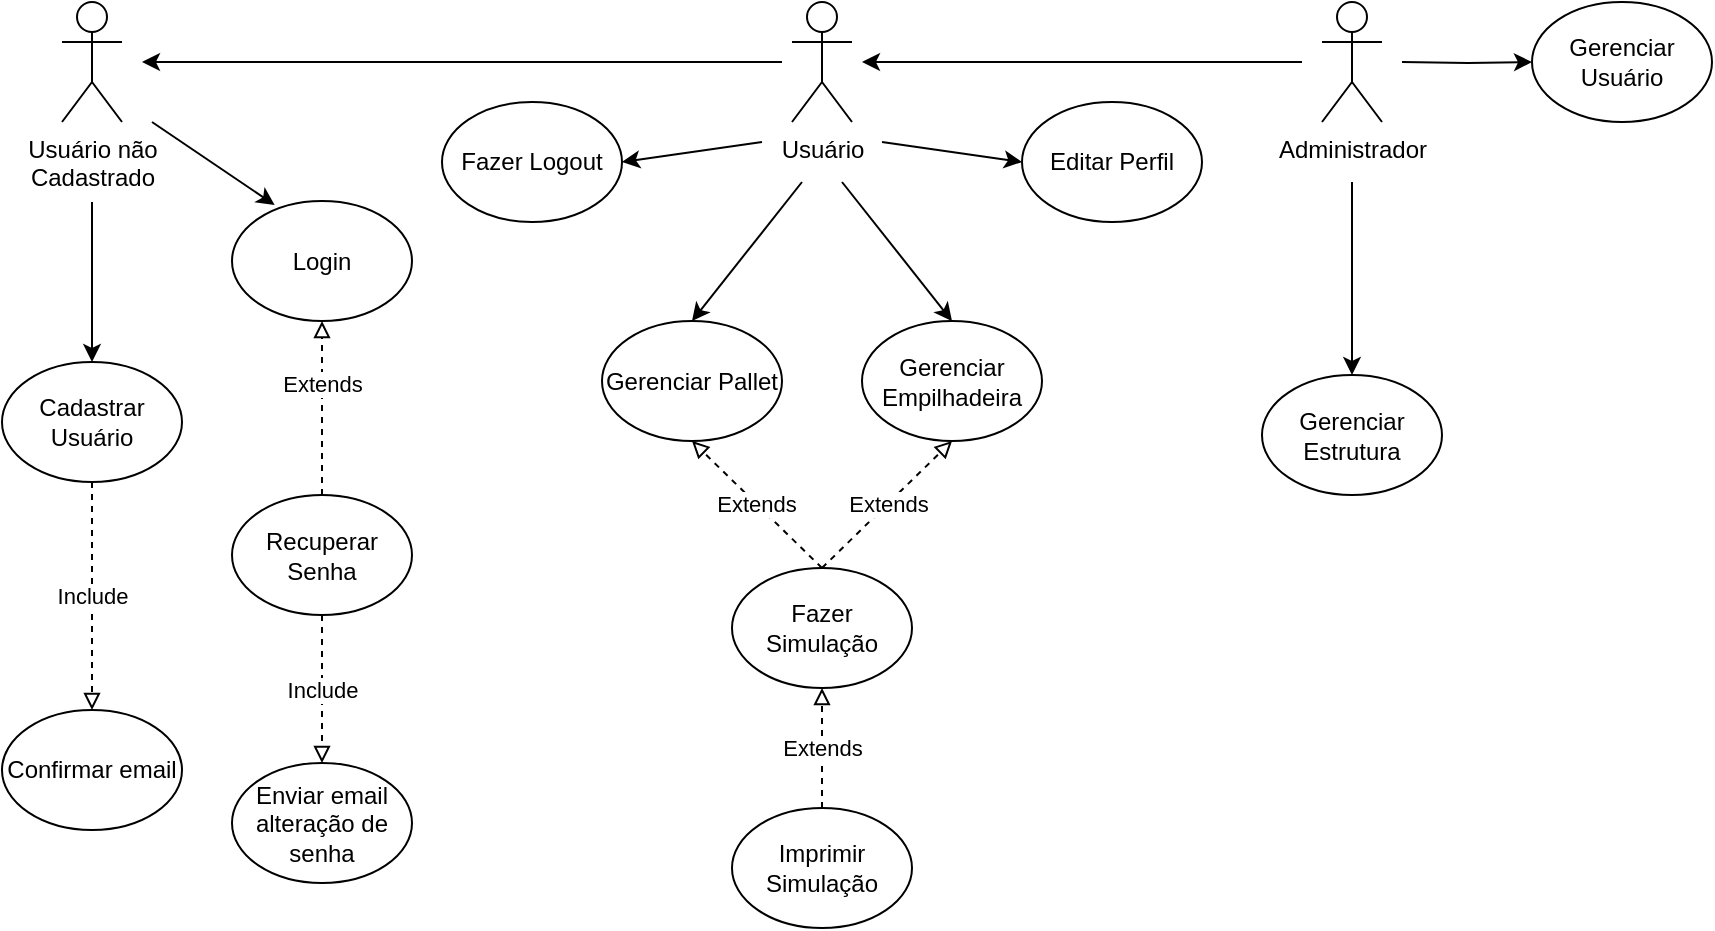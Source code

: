 <mxfile version="28.2.7">
  <diagram name="Cadastro de Contatos UML" id="CtMI1O94lR7FsDbO_B6h">
    <mxGraphModel dx="1489" dy="753" grid="1" gridSize="10" guides="1" tooltips="1" connect="1" arrows="1" fold="1" page="1" pageScale="1" pageWidth="1169" pageHeight="827" math="0" shadow="0">
      <root>
        <mxCell id="0" />
        <mxCell id="1" parent="0" />
        <mxCell id="BOJG5-k8it2eCHu_wFMf-64" value="Usuário" style="shape=umlActor;verticalLabelPosition=bottom;verticalAlign=top;html=1;outlineConnect=0;" parent="1" vertex="1">
          <mxGeometry x="552" y="40" width="30" height="60" as="geometry" />
        </mxCell>
        <mxCell id="BOJG5-k8it2eCHu_wFMf-66" style="edgeStyle=orthogonalEdgeStyle;rounded=0;orthogonalLoop=1;jettySize=auto;html=1;entryX=0;entryY=0.5;entryDx=0;entryDy=0;" parent="1" target="BOJG5-k8it2eCHu_wFMf-80" edge="1">
          <mxGeometry relative="1" as="geometry">
            <mxPoint x="857" y="70" as="sourcePoint" />
          </mxGeometry>
        </mxCell>
        <mxCell id="BOJG5-k8it2eCHu_wFMf-67" value="Administrador" style="shape=umlActor;verticalLabelPosition=bottom;verticalAlign=top;html=1;outlineConnect=0;" parent="1" vertex="1">
          <mxGeometry x="817" y="40" width="30" height="60" as="geometry" />
        </mxCell>
        <mxCell id="BOJG5-k8it2eCHu_wFMf-68" value="Cadastrar Usuário" style="ellipse;whiteSpace=wrap;html=1;" parent="1" vertex="1">
          <mxGeometry x="157" y="220" width="90" height="60" as="geometry" />
        </mxCell>
        <mxCell id="BOJG5-k8it2eCHu_wFMf-69" value="Confirmar email" style="ellipse;whiteSpace=wrap;html=1;" parent="1" vertex="1">
          <mxGeometry x="157" y="394" width="90" height="60" as="geometry" />
        </mxCell>
        <mxCell id="BOJG5-k8it2eCHu_wFMf-72" value="Login" style="ellipse;whiteSpace=wrap;html=1;" parent="1" vertex="1">
          <mxGeometry x="272" y="139.5" width="90" height="60" as="geometry" />
        </mxCell>
        <mxCell id="BOJG5-k8it2eCHu_wFMf-73" value="Gerenciar Pallet" style="ellipse;whiteSpace=wrap;html=1;" parent="1" vertex="1">
          <mxGeometry x="457" y="199.5" width="90" height="60" as="geometry" />
        </mxCell>
        <mxCell id="BOJG5-k8it2eCHu_wFMf-74" value="Gerenciar Empilhadeira" style="ellipse;whiteSpace=wrap;html=1;" parent="1" vertex="1">
          <mxGeometry x="587" y="199.5" width="90" height="60" as="geometry" />
        </mxCell>
        <mxCell id="BOJG5-k8it2eCHu_wFMf-75" value="Gerenciar Estrutura" style="ellipse;whiteSpace=wrap;html=1;" parent="1" vertex="1">
          <mxGeometry x="787" y="226.5" width="90" height="60" as="geometry" />
        </mxCell>
        <mxCell id="BOJG5-k8it2eCHu_wFMf-76" value="Fazer Simulação" style="ellipse;whiteSpace=wrap;html=1;" parent="1" vertex="1">
          <mxGeometry x="522" y="323" width="90" height="60" as="geometry" />
        </mxCell>
        <mxCell id="BOJG5-k8it2eCHu_wFMf-77" value="Fazer Logout" style="ellipse;whiteSpace=wrap;html=1;" parent="1" vertex="1">
          <mxGeometry x="377" y="90" width="90" height="60" as="geometry" />
        </mxCell>
        <mxCell id="BOJG5-k8it2eCHu_wFMf-78" value="Recuperar Senha" style="ellipse;whiteSpace=wrap;html=1;" parent="1" vertex="1">
          <mxGeometry x="272" y="286.5" width="90" height="60" as="geometry" />
        </mxCell>
        <mxCell id="BOJG5-k8it2eCHu_wFMf-79" value="Enviar email alteração de senha" style="ellipse;whiteSpace=wrap;html=1;" parent="1" vertex="1">
          <mxGeometry x="272" y="420.5" width="90" height="60" as="geometry" />
        </mxCell>
        <mxCell id="BOJG5-k8it2eCHu_wFMf-80" value="Gerenciar Usuário" style="ellipse;whiteSpace=wrap;html=1;" parent="1" vertex="1">
          <mxGeometry x="922" y="40" width="90" height="60" as="geometry" />
        </mxCell>
        <mxCell id="BOJG5-k8it2eCHu_wFMf-81" value="Editar Perfil" style="ellipse;whiteSpace=wrap;html=1;" parent="1" vertex="1">
          <mxGeometry x="667" y="90" width="90" height="60" as="geometry" />
        </mxCell>
        <mxCell id="BOJG5-k8it2eCHu_wFMf-82" value="Imprimir Simulação" style="ellipse;whiteSpace=wrap;html=1;" parent="1" vertex="1">
          <mxGeometry x="522" y="443" width="90" height="60" as="geometry" />
        </mxCell>
        <mxCell id="BOJG5-k8it2eCHu_wFMf-83" value="Include" style="endArrow=block;endFill=0;html=1;rounded=0;exitX=0.5;exitY=1;exitDx=0;exitDy=0;entryX=0.5;entryY=0;entryDx=0;entryDy=0;dashed=1;" parent="1" source="BOJG5-k8it2eCHu_wFMf-68" target="BOJG5-k8it2eCHu_wFMf-69" edge="1">
          <mxGeometry width="160" relative="1" as="geometry">
            <mxPoint x="247" y="310" as="sourcePoint" />
            <mxPoint x="407" y="310" as="targetPoint" />
          </mxGeometry>
        </mxCell>
        <mxCell id="BOJG5-k8it2eCHu_wFMf-84" value="Extends" style="endArrow=block;endFill=0;html=1;rounded=0;exitX=0.5;exitY=0;exitDx=0;exitDy=0;entryX=0.5;entryY=1;entryDx=0;entryDy=0;dashed=1;" parent="1" source="BOJG5-k8it2eCHu_wFMf-78" target="BOJG5-k8it2eCHu_wFMf-72" edge="1">
          <mxGeometry x="0.278" width="160" relative="1" as="geometry">
            <mxPoint x="462" y="329.5" as="sourcePoint" />
            <mxPoint x="717" y="189.5" as="targetPoint" />
            <Array as="points" />
            <mxPoint as="offset" />
          </mxGeometry>
        </mxCell>
        <mxCell id="BOJG5-k8it2eCHu_wFMf-85" value="Include" style="endArrow=block;endFill=0;html=1;rounded=0;exitX=0.5;exitY=1;exitDx=0;exitDy=0;entryX=0.5;entryY=0;entryDx=0;entryDy=0;dashed=1;" parent="1" source="BOJG5-k8it2eCHu_wFMf-78" target="BOJG5-k8it2eCHu_wFMf-79" edge="1">
          <mxGeometry width="160" relative="1" as="geometry">
            <mxPoint x="212" y="575.5" as="sourcePoint" />
            <mxPoint x="372" y="575.5" as="targetPoint" />
          </mxGeometry>
        </mxCell>
        <mxCell id="BOJG5-k8it2eCHu_wFMf-86" value="Extends" style="endArrow=block;endFill=0;html=1;rounded=0;exitX=0.5;exitY=0;exitDx=0;exitDy=0;entryX=0.5;entryY=1;entryDx=0;entryDy=0;dashed=1;" parent="1" source="BOJG5-k8it2eCHu_wFMf-76" target="BOJG5-k8it2eCHu_wFMf-73" edge="1">
          <mxGeometry width="160" relative="1" as="geometry">
            <mxPoint x="492" y="323" as="sourcePoint" />
            <mxPoint x="652" y="323" as="targetPoint" />
          </mxGeometry>
        </mxCell>
        <mxCell id="BOJG5-k8it2eCHu_wFMf-87" value="Extends" style="endArrow=block;endFill=0;html=1;rounded=0;entryX=0.5;entryY=1;entryDx=0;entryDy=0;exitX=0.5;exitY=0;exitDx=0;exitDy=0;dashed=1;" parent="1" source="BOJG5-k8it2eCHu_wFMf-76" target="BOJG5-k8it2eCHu_wFMf-74" edge="1">
          <mxGeometry width="160" relative="1" as="geometry">
            <mxPoint x="492" y="323" as="sourcePoint" />
            <mxPoint x="652" y="323" as="targetPoint" />
          </mxGeometry>
        </mxCell>
        <mxCell id="BOJG5-k8it2eCHu_wFMf-88" value="Extends" style="endArrow=block;endFill=0;html=1;rounded=0;exitX=0.5;exitY=0;exitDx=0;exitDy=0;entryX=0.5;entryY=1;entryDx=0;entryDy=0;dashed=1;" parent="1" source="BOJG5-k8it2eCHu_wFMf-82" target="BOJG5-k8it2eCHu_wFMf-76" edge="1">
          <mxGeometry width="160" relative="1" as="geometry">
            <mxPoint x="545" y="373" as="sourcePoint" />
            <mxPoint x="705" y="373" as="targetPoint" />
          </mxGeometry>
        </mxCell>
        <mxCell id="zOrnugSZTZHdujEm2ETA-1" value="Usuário não&lt;div&gt;Cadastrado&lt;/div&gt;" style="shape=umlActor;verticalLabelPosition=bottom;verticalAlign=top;html=1;outlineConnect=0;" parent="1" vertex="1">
          <mxGeometry x="187" y="40" width="30" height="60" as="geometry" />
        </mxCell>
        <mxCell id="zOrnugSZTZHdujEm2ETA-2" value="" style="endArrow=classic;html=1;rounded=0;" parent="1" edge="1">
          <mxGeometry width="50" height="50" relative="1" as="geometry">
            <mxPoint x="807" y="70" as="sourcePoint" />
            <mxPoint x="587" y="70" as="targetPoint" />
          </mxGeometry>
        </mxCell>
        <mxCell id="zOrnugSZTZHdujEm2ETA-4" value="" style="endArrow=classic;html=1;rounded=0;entryX=0.5;entryY=0;entryDx=0;entryDy=0;" parent="1" target="BOJG5-k8it2eCHu_wFMf-68" edge="1">
          <mxGeometry width="50" height="50" relative="1" as="geometry">
            <mxPoint x="202" y="140" as="sourcePoint" />
            <mxPoint x="467" y="460" as="targetPoint" />
            <Array as="points" />
          </mxGeometry>
        </mxCell>
        <mxCell id="zOrnugSZTZHdujEm2ETA-5" value="" style="endArrow=classic;html=1;rounded=0;" parent="1" edge="1">
          <mxGeometry width="50" height="50" relative="1" as="geometry">
            <mxPoint x="547" y="70" as="sourcePoint" />
            <mxPoint x="227" y="70" as="targetPoint" />
          </mxGeometry>
        </mxCell>
        <mxCell id="zOrnugSZTZHdujEm2ETA-7" value="" style="endArrow=classic;html=1;rounded=0;entryX=0;entryY=0.5;entryDx=0;entryDy=0;" parent="1" target="BOJG5-k8it2eCHu_wFMf-81" edge="1">
          <mxGeometry width="50" height="50" relative="1" as="geometry">
            <mxPoint x="597" y="110" as="sourcePoint" />
            <mxPoint x="622" y="350" as="targetPoint" />
            <Array as="points" />
          </mxGeometry>
        </mxCell>
        <mxCell id="zOrnugSZTZHdujEm2ETA-8" value="" style="endArrow=classic;html=1;rounded=0;entryX=0.5;entryY=0;entryDx=0;entryDy=0;" parent="1" target="BOJG5-k8it2eCHu_wFMf-73" edge="1">
          <mxGeometry width="50" height="50" relative="1" as="geometry">
            <mxPoint x="557" y="130" as="sourcePoint" />
            <mxPoint x="422" y="400" as="targetPoint" />
            <Array as="points" />
          </mxGeometry>
        </mxCell>
        <mxCell id="zOrnugSZTZHdujEm2ETA-9" value="" style="endArrow=classic;html=1;rounded=0;entryX=0.5;entryY=0;entryDx=0;entryDy=0;" parent="1" target="BOJG5-k8it2eCHu_wFMf-74" edge="1">
          <mxGeometry width="50" height="50" relative="1" as="geometry">
            <mxPoint x="577" y="130" as="sourcePoint" />
            <mxPoint x="512" y="400" as="targetPoint" />
            <Array as="points" />
          </mxGeometry>
        </mxCell>
        <mxCell id="RkcLDNcNKA3gkHJIEeCq-1" value="" style="endArrow=classic;html=1;rounded=0;entryX=1;entryY=0.5;entryDx=0;entryDy=0;" parent="1" target="BOJG5-k8it2eCHu_wFMf-77" edge="1">
          <mxGeometry width="50" height="50" relative="1" as="geometry">
            <mxPoint x="537" y="110" as="sourcePoint" />
            <mxPoint x="567" y="180" as="targetPoint" />
          </mxGeometry>
        </mxCell>
        <mxCell id="RkcLDNcNKA3gkHJIEeCq-2" value="" style="endArrow=classic;html=1;rounded=0;entryX=0.237;entryY=0.033;entryDx=0;entryDy=0;entryPerimeter=0;" parent="1" target="BOJG5-k8it2eCHu_wFMf-72" edge="1">
          <mxGeometry width="50" height="50" relative="1" as="geometry">
            <mxPoint x="232" y="100" as="sourcePoint" />
            <mxPoint x="392" y="100" as="targetPoint" />
          </mxGeometry>
        </mxCell>
        <mxCell id="yzd-2boKjAg2FfLUYGsk-2" value="" style="endArrow=classic;html=1;rounded=0;entryX=0.5;entryY=0;entryDx=0;entryDy=0;" edge="1" parent="1" target="BOJG5-k8it2eCHu_wFMf-75">
          <mxGeometry width="50" height="50" relative="1" as="geometry">
            <mxPoint x="832" y="130" as="sourcePoint" />
            <mxPoint x="827" y="220" as="targetPoint" />
          </mxGeometry>
        </mxCell>
      </root>
    </mxGraphModel>
  </diagram>
</mxfile>
